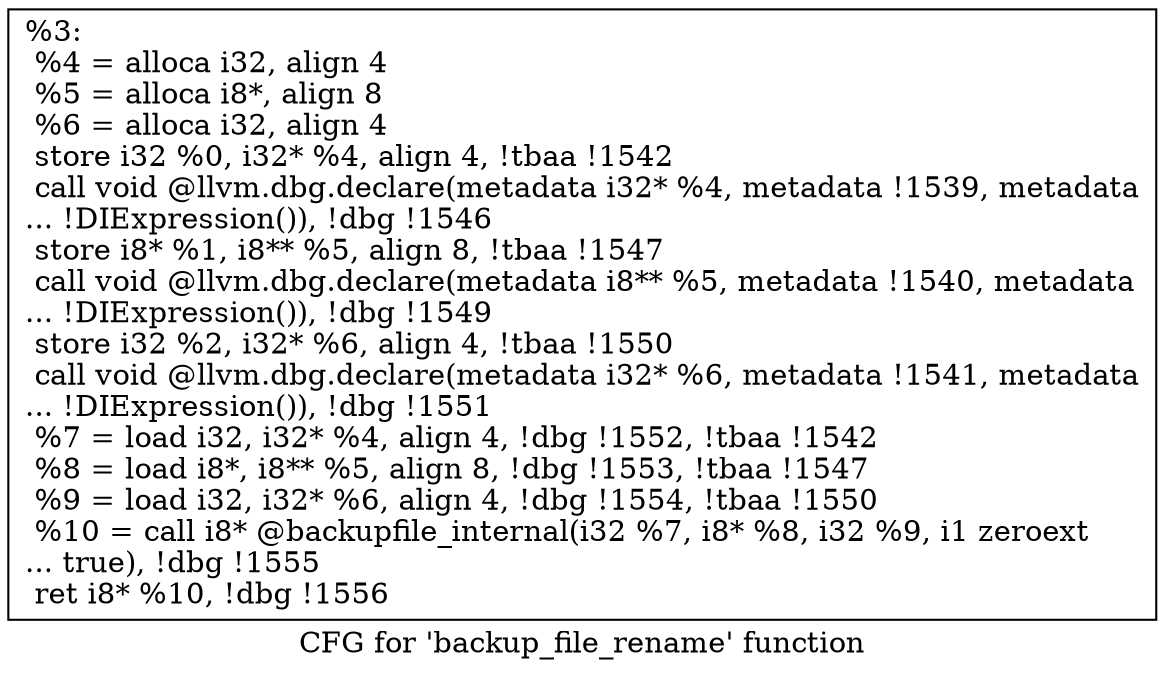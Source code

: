 digraph "CFG for 'backup_file_rename' function" {
	label="CFG for 'backup_file_rename' function";

	Node0x280b210 [shape=record,label="{%3:\l  %4 = alloca i32, align 4\l  %5 = alloca i8*, align 8\l  %6 = alloca i32, align 4\l  store i32 %0, i32* %4, align 4, !tbaa !1542\l  call void @llvm.dbg.declare(metadata i32* %4, metadata !1539, metadata\l... !DIExpression()), !dbg !1546\l  store i8* %1, i8** %5, align 8, !tbaa !1547\l  call void @llvm.dbg.declare(metadata i8** %5, metadata !1540, metadata\l... !DIExpression()), !dbg !1549\l  store i32 %2, i32* %6, align 4, !tbaa !1550\l  call void @llvm.dbg.declare(metadata i32* %6, metadata !1541, metadata\l... !DIExpression()), !dbg !1551\l  %7 = load i32, i32* %4, align 4, !dbg !1552, !tbaa !1542\l  %8 = load i8*, i8** %5, align 8, !dbg !1553, !tbaa !1547\l  %9 = load i32, i32* %6, align 4, !dbg !1554, !tbaa !1550\l  %10 = call i8* @backupfile_internal(i32 %7, i8* %8, i32 %9, i1 zeroext\l... true), !dbg !1555\l  ret i8* %10, !dbg !1556\l}"];
}
